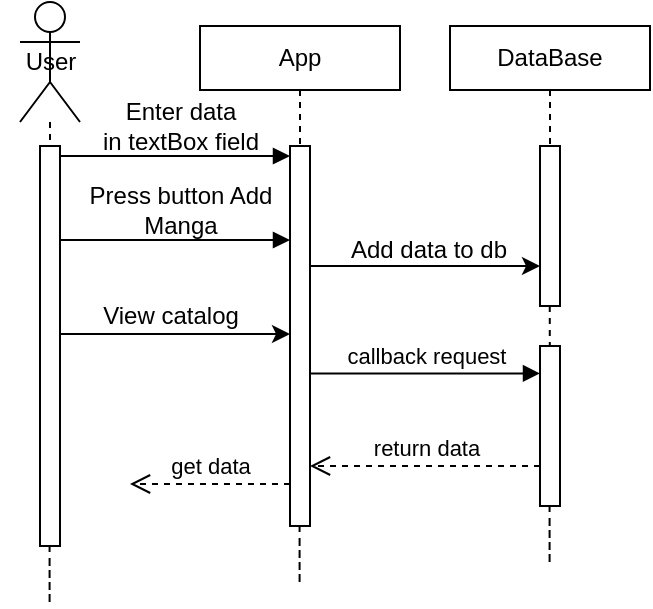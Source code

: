 <mxfile version="25.0.2">
  <diagram name="Page-1" id="13e1069c-82ec-6db2-03f1-153e76fe0fe0">
    <mxGraphModel dx="1050" dy="621" grid="1" gridSize="10" guides="1" tooltips="1" connect="1" arrows="1" fold="1" page="1" pageScale="1" pageWidth="1100" pageHeight="850" background="none" math="0" shadow="0">
      <root>
        <mxCell id="0" />
        <mxCell id="1" parent="0" />
        <mxCell id="5EeETj5uWhUQC2B8DNMB-4" style="edgeStyle=orthogonalEdgeStyle;rounded=0;orthogonalLoop=1;jettySize=auto;html=1;endArrow=none;endFill=0;dashed=1;" parent="1" source="5EeETj5uWhUQC2B8DNMB-1" target="5EeETj5uWhUQC2B8DNMB-3" edge="1">
          <mxGeometry relative="1" as="geometry">
            <Array as="points">
              <mxPoint x="460" y="400" />
              <mxPoint x="460" y="400" />
            </Array>
          </mxGeometry>
        </mxCell>
        <mxCell id="5EeETj5uWhUQC2B8DNMB-1" value="" style="shape=umlActor;verticalLabelPosition=bottom;verticalAlign=top;html=1;outlineConnect=0;" parent="1" vertex="1">
          <mxGeometry x="445" y="288" width="30" height="60" as="geometry" />
        </mxCell>
        <mxCell id="5EeETj5uWhUQC2B8DNMB-13" style="edgeStyle=orthogonalEdgeStyle;rounded=0;orthogonalLoop=1;jettySize=auto;html=1;curved=0;endArrow=block;endFill=1;" parent="1" edge="1">
          <mxGeometry relative="1" as="geometry">
            <mxPoint x="465" y="407" as="sourcePoint" />
            <mxPoint x="580" y="407" as="targetPoint" />
          </mxGeometry>
        </mxCell>
        <mxCell id="5EeETj5uWhUQC2B8DNMB-27" style="edgeStyle=orthogonalEdgeStyle;rounded=0;orthogonalLoop=1;jettySize=auto;html=1;curved=0;" parent="1" edge="1">
          <mxGeometry relative="1" as="geometry">
            <mxPoint x="465" y="454" as="sourcePoint" />
            <mxPoint x="580" y="454" as="targetPoint" />
            <Array as="points">
              <mxPoint x="550" y="454" />
              <mxPoint x="550" y="454" />
            </Array>
          </mxGeometry>
        </mxCell>
        <mxCell id="5EeETj5uWhUQC2B8DNMB-3" value="" style="html=1;points=[[0,0,0,0,5],[0,1,0,0,-5],[1,0,0,0,5],[1,1,0,0,-5]];perimeter=orthogonalPerimeter;outlineConnect=0;targetShapes=umlLifeline;portConstraint=eastwest;newEdgeStyle={&quot;curved&quot;:0,&quot;rounded&quot;:0};" parent="1" vertex="1">
          <mxGeometry x="455" y="360" width="10" height="200" as="geometry" />
        </mxCell>
        <mxCell id="5EeETj5uWhUQC2B8DNMB-5" value="User" style="text;html=1;align=center;verticalAlign=middle;resizable=0;points=[];autosize=1;strokeColor=none;fillColor=none;" parent="1" vertex="1">
          <mxGeometry x="435" y="303" width="50" height="30" as="geometry" />
        </mxCell>
        <mxCell id="5EeETj5uWhUQC2B8DNMB-21" style="edgeStyle=orthogonalEdgeStyle;rounded=0;orthogonalLoop=1;jettySize=auto;html=1;curved=0;" parent="1" source="5EeETj5uWhUQC2B8DNMB-6" target="5EeETj5uWhUQC2B8DNMB-22" edge="1">
          <mxGeometry relative="1" as="geometry">
            <mxPoint x="700" y="435" as="targetPoint" />
            <Array as="points">
              <mxPoint x="680" y="420" />
              <mxPoint x="680" y="420" />
            </Array>
          </mxGeometry>
        </mxCell>
        <mxCell id="5EeETj5uWhUQC2B8DNMB-6" value="" style="html=1;points=[[0,0,0,0,5],[0,1,0,0,-5],[1,0,0,0,5],[1,1,0,0,-5]];perimeter=orthogonalPerimeter;outlineConnect=0;targetShapes=umlLifeline;portConstraint=eastwest;newEdgeStyle={&quot;curved&quot;:0,&quot;rounded&quot;:0};" parent="1" vertex="1">
          <mxGeometry x="580" y="360" width="10" height="190" as="geometry" />
        </mxCell>
        <mxCell id="5EeETj5uWhUQC2B8DNMB-7" style="edgeStyle=orthogonalEdgeStyle;rounded=0;orthogonalLoop=1;jettySize=auto;html=1;curved=0;exitX=1;exitY=0;exitDx=0;exitDy=5;exitPerimeter=0;entryX=0;entryY=0;entryDx=0;entryDy=5;entryPerimeter=0;endArrow=block;endFill=1;" parent="1" source="5EeETj5uWhUQC2B8DNMB-3" target="5EeETj5uWhUQC2B8DNMB-6" edge="1">
          <mxGeometry relative="1" as="geometry" />
        </mxCell>
        <mxCell id="5EeETj5uWhUQC2B8DNMB-8" value="Enter data&lt;div&gt;in textBox field&lt;/div&gt;" style="text;html=1;align=center;verticalAlign=middle;resizable=0;points=[];autosize=1;strokeColor=none;fillColor=none;" parent="1" vertex="1">
          <mxGeometry x="475" y="330" width="100" height="40" as="geometry" />
        </mxCell>
        <mxCell id="5EeETj5uWhUQC2B8DNMB-10" style="edgeStyle=orthogonalEdgeStyle;rounded=0;orthogonalLoop=1;jettySize=auto;html=1;endArrow=none;endFill=0;dashed=1;" parent="1" source="5EeETj5uWhUQC2B8DNMB-9" target="5EeETj5uWhUQC2B8DNMB-6" edge="1">
          <mxGeometry relative="1" as="geometry">
            <Array as="points">
              <mxPoint x="585" y="380" />
              <mxPoint x="585" y="380" />
            </Array>
          </mxGeometry>
        </mxCell>
        <mxCell id="5EeETj5uWhUQC2B8DNMB-9" value="App" style="html=1;whiteSpace=wrap;" parent="1" vertex="1">
          <mxGeometry x="535" y="300" width="100" height="32" as="geometry" />
        </mxCell>
        <mxCell id="5EeETj5uWhUQC2B8DNMB-14" value="Press button Add&lt;div&gt;Manga&lt;/div&gt;" style="text;html=1;align=center;verticalAlign=middle;resizable=0;points=[];autosize=1;strokeColor=none;fillColor=none;" parent="1" vertex="1">
          <mxGeometry x="470" y="372" width="110" height="40" as="geometry" />
        </mxCell>
        <mxCell id="5EeETj5uWhUQC2B8DNMB-15" style="edgeStyle=orthogonalEdgeStyle;rounded=0;orthogonalLoop=1;jettySize=auto;html=1;endArrow=none;endFill=0;dashed=1;" parent="1" edge="1">
          <mxGeometry relative="1" as="geometry">
            <mxPoint x="459.79" y="560" as="sourcePoint" />
            <mxPoint x="459.79" y="569" as="targetPoint" />
            <Array as="points">
              <mxPoint x="459.79" y="589" />
              <mxPoint x="459.79" y="589" />
            </Array>
          </mxGeometry>
        </mxCell>
        <mxCell id="5EeETj5uWhUQC2B8DNMB-16" value="" style="html=1;points=[[0,0,0,0,5],[0,1,0,0,-5],[1,0,0,0,5],[1,1,0,0,-5]];perimeter=orthogonalPerimeter;outlineConnect=0;targetShapes=umlLifeline;portConstraint=eastwest;newEdgeStyle={&quot;curved&quot;:0,&quot;rounded&quot;:0};direction=east;" parent="1" vertex="1">
          <mxGeometry x="705" y="460" width="10" height="80" as="geometry" />
        </mxCell>
        <mxCell id="5EeETj5uWhUQC2B8DNMB-17" value="callback request" style="html=1;verticalAlign=bottom;endArrow=block;curved=0;rounded=0;" parent="1" edge="1">
          <mxGeometry relative="1" as="geometry">
            <mxPoint x="590" y="473.7" as="sourcePoint" />
            <mxPoint x="705" y="473.7" as="targetPoint" />
            <Array as="points">
              <mxPoint x="645" y="473.7" />
            </Array>
          </mxGeometry>
        </mxCell>
        <mxCell id="5EeETj5uWhUQC2B8DNMB-18" value="return data" style="html=1;verticalAlign=bottom;endArrow=open;dashed=1;endSize=8;curved=0;rounded=0;exitX=0;exitY=1;exitDx=0;exitDy=-5;exitPerimeter=0;" parent="1" edge="1">
          <mxGeometry relative="1" as="geometry">
            <mxPoint x="590" y="520" as="targetPoint" />
            <mxPoint x="705" y="520" as="sourcePoint" />
          </mxGeometry>
        </mxCell>
        <mxCell id="5EeETj5uWhUQC2B8DNMB-23" style="edgeStyle=orthogonalEdgeStyle;rounded=0;orthogonalLoop=1;jettySize=auto;html=1;dashed=1;endArrow=none;endFill=0;" parent="1" source="5EeETj5uWhUQC2B8DNMB-20" edge="1">
          <mxGeometry relative="1" as="geometry">
            <mxPoint x="710" y="360" as="targetPoint" />
          </mxGeometry>
        </mxCell>
        <mxCell id="5EeETj5uWhUQC2B8DNMB-20" value="DataBase" style="html=1;whiteSpace=wrap;" parent="1" vertex="1">
          <mxGeometry x="660" y="300" width="100" height="32" as="geometry" />
        </mxCell>
        <mxCell id="5EeETj5uWhUQC2B8DNMB-22" value="" style="html=1;points=[[0,0,0,0,5],[0,1,0,0,-5],[1,0,0,0,5],[1,1,0,0,-5]];perimeter=orthogonalPerimeter;outlineConnect=0;targetShapes=umlLifeline;portConstraint=eastwest;newEdgeStyle={&quot;curved&quot;:0,&quot;rounded&quot;:0};" parent="1" vertex="1">
          <mxGeometry x="705" y="360" width="10" height="80" as="geometry" />
        </mxCell>
        <mxCell id="5EeETj5uWhUQC2B8DNMB-24" value="Add data to db" style="text;html=1;align=center;verticalAlign=middle;resizable=0;points=[];autosize=1;strokeColor=none;fillColor=none;" parent="1" vertex="1">
          <mxGeometry x="599" y="397" width="100" height="30" as="geometry" />
        </mxCell>
        <mxCell id="5EeETj5uWhUQC2B8DNMB-25" style="edgeStyle=orthogonalEdgeStyle;rounded=0;orthogonalLoop=1;jettySize=auto;html=1;endArrow=none;endFill=0;dashed=1;" parent="1" edge="1">
          <mxGeometry relative="1" as="geometry">
            <mxPoint x="709.88" y="440" as="sourcePoint" />
            <mxPoint x="710" y="460" as="targetPoint" />
            <Array as="points">
              <mxPoint x="709.88" y="460" />
              <mxPoint x="709.88" y="460" />
            </Array>
          </mxGeometry>
        </mxCell>
        <mxCell id="5EeETj5uWhUQC2B8DNMB-26" style="edgeStyle=orthogonalEdgeStyle;rounded=0;orthogonalLoop=1;jettySize=auto;html=1;endArrow=none;endFill=0;dashed=1;" parent="1" edge="1">
          <mxGeometry relative="1" as="geometry">
            <mxPoint x="709.79" y="540" as="sourcePoint" />
            <mxPoint x="709.79" y="549" as="targetPoint" />
            <Array as="points">
              <mxPoint x="709.79" y="569" />
              <mxPoint x="709.79" y="569" />
            </Array>
          </mxGeometry>
        </mxCell>
        <mxCell id="5EeETj5uWhUQC2B8DNMB-28" value="View catalog" style="text;html=1;align=center;verticalAlign=middle;resizable=0;points=[];autosize=1;strokeColor=none;fillColor=none;" parent="1" vertex="1">
          <mxGeometry x="475" y="430" width="90" height="30" as="geometry" />
        </mxCell>
        <mxCell id="5EeETj5uWhUQC2B8DNMB-30" value="get data" style="html=1;verticalAlign=bottom;endArrow=open;dashed=1;endSize=8;curved=0;rounded=0;exitX=0;exitY=1;exitDx=0;exitDy=-5;exitPerimeter=0;" parent="1" edge="1">
          <mxGeometry relative="1" as="geometry">
            <mxPoint x="500" y="529" as="targetPoint" />
            <mxPoint x="580" y="529" as="sourcePoint" />
          </mxGeometry>
        </mxCell>
        <mxCell id="5EeETj5uWhUQC2B8DNMB-31" style="edgeStyle=orthogonalEdgeStyle;rounded=0;orthogonalLoop=1;jettySize=auto;html=1;endArrow=none;endFill=0;dashed=1;" parent="1" edge="1">
          <mxGeometry relative="1" as="geometry">
            <mxPoint x="584.79" y="550" as="sourcePoint" />
            <mxPoint x="584.79" y="559" as="targetPoint" />
            <Array as="points">
              <mxPoint x="584.79" y="579" />
              <mxPoint x="584.79" y="579" />
            </Array>
          </mxGeometry>
        </mxCell>
      </root>
    </mxGraphModel>
  </diagram>
</mxfile>
